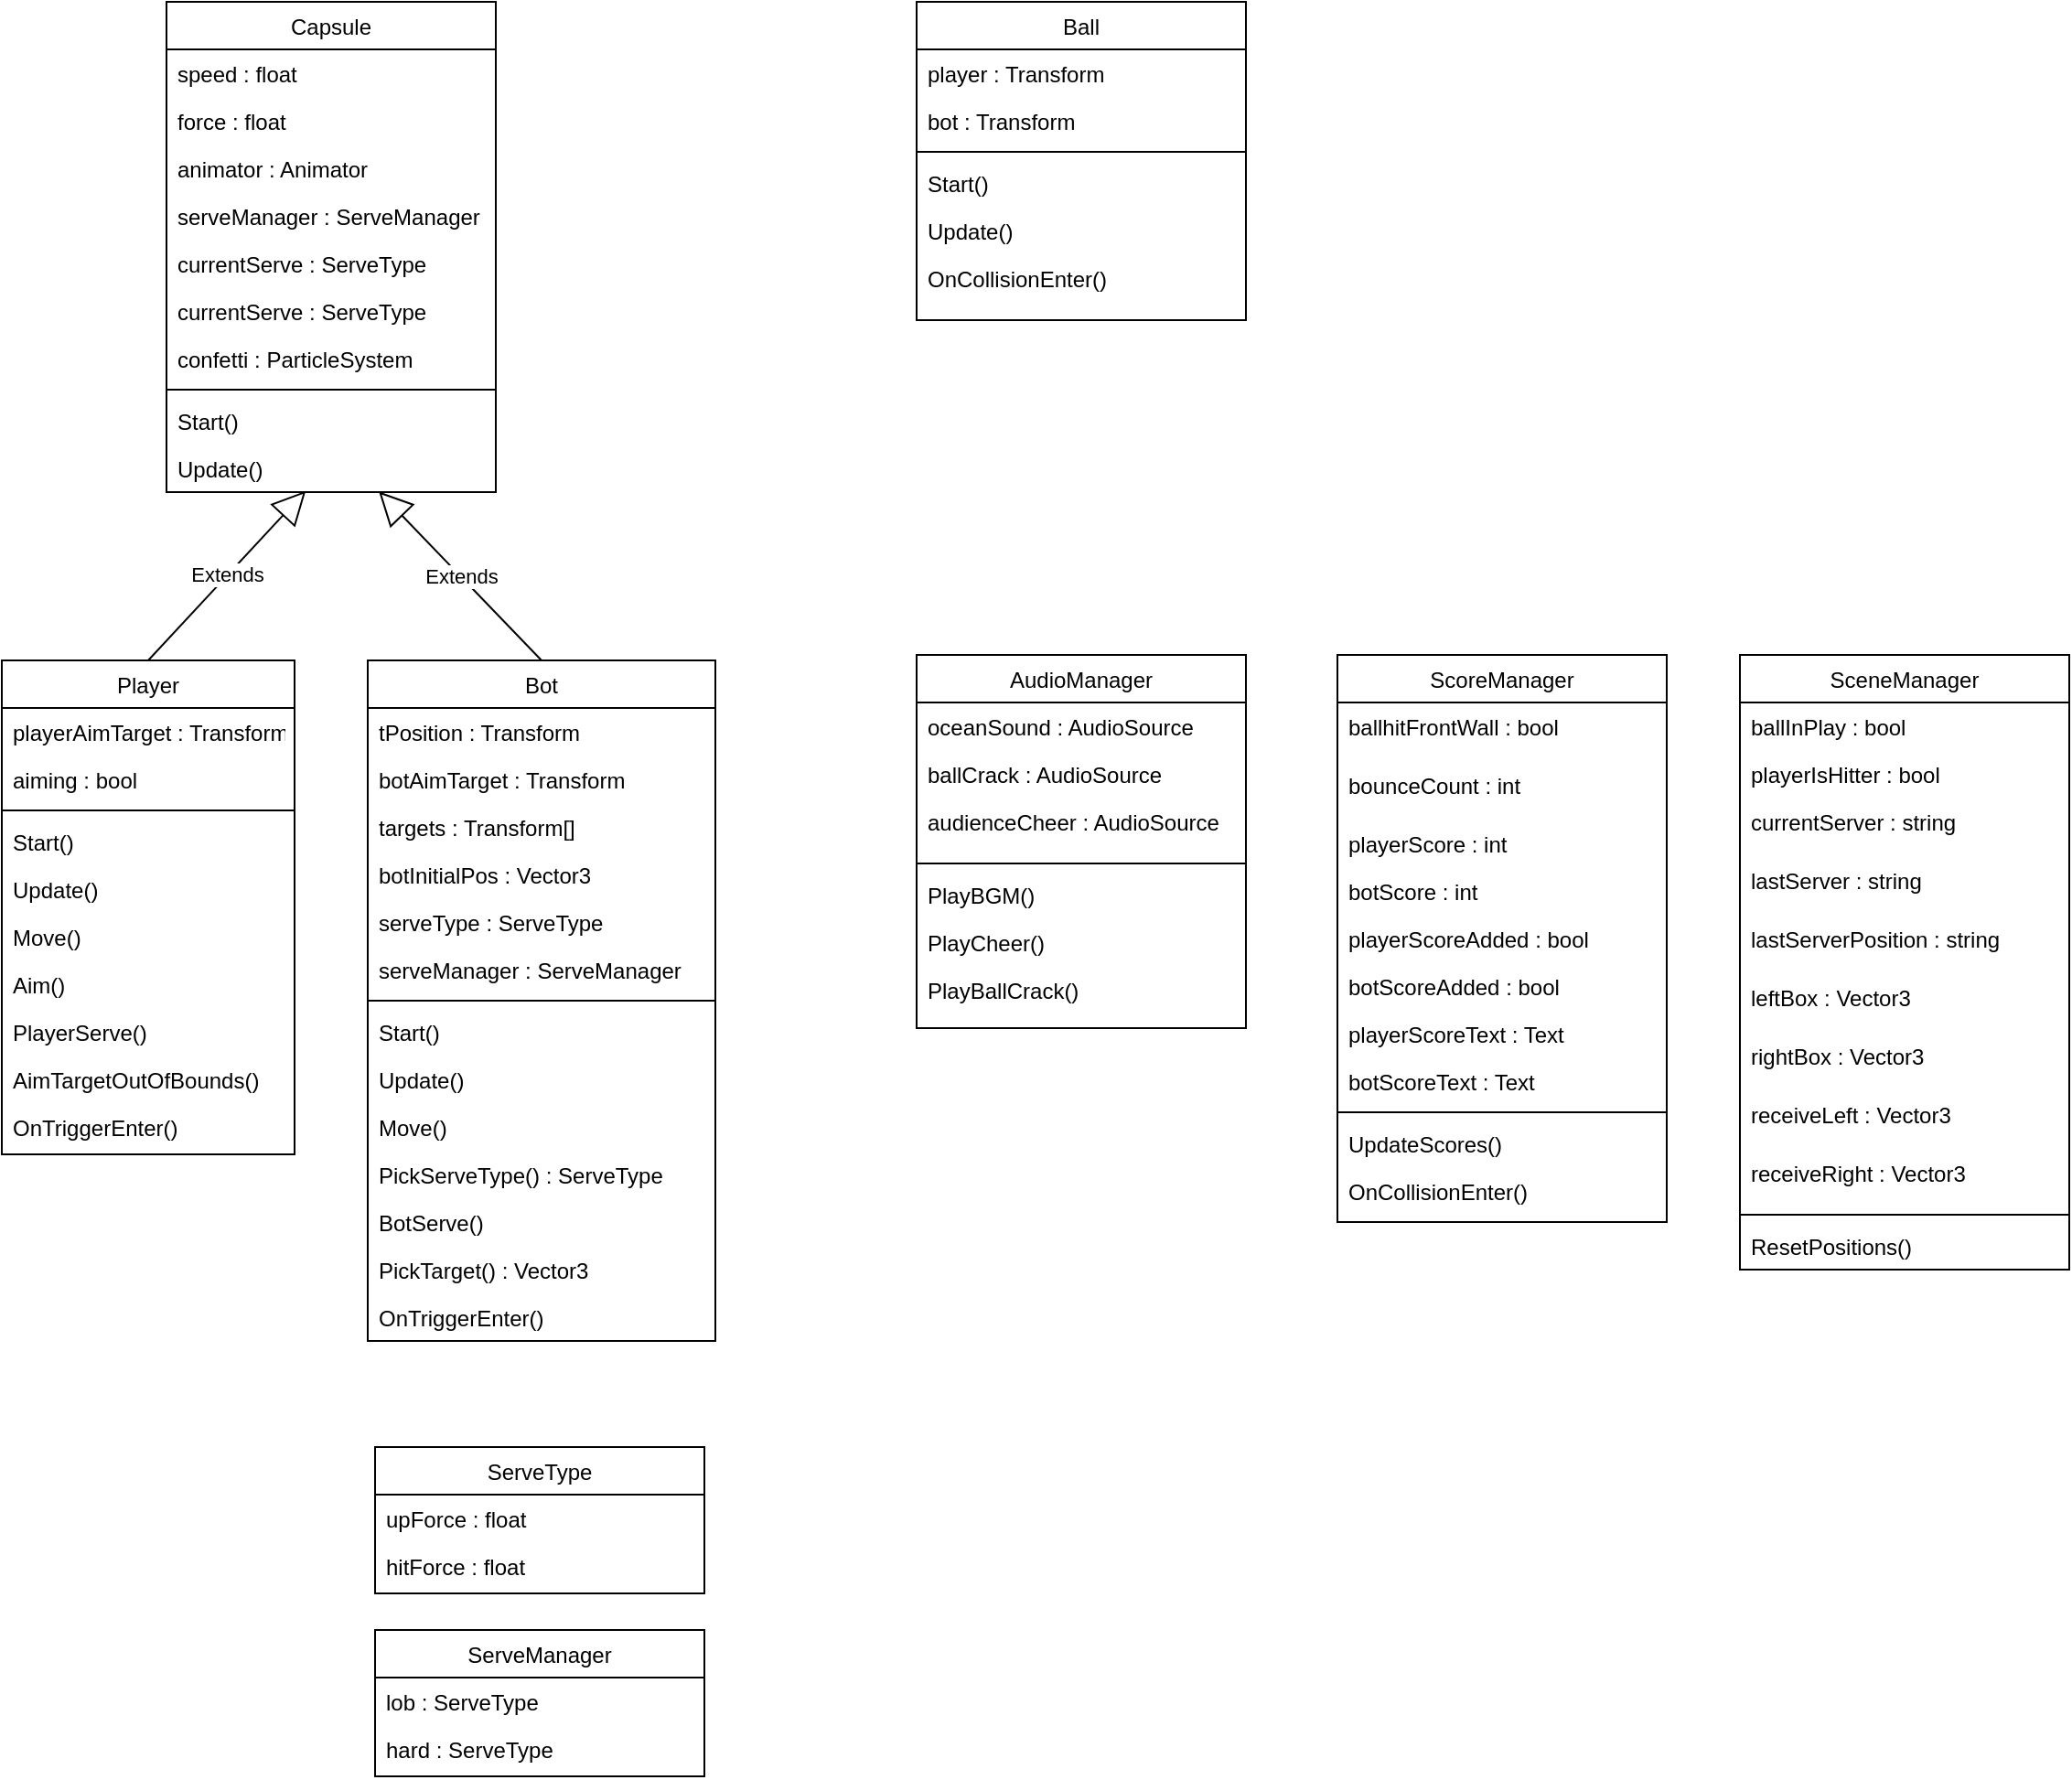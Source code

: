 <mxfile version="14.6.13" type="device"><diagram id="C5RBs43oDa-KdzZeNtuy" name="Page-1"><mxGraphModel dx="1920" dy="1205" grid="1" gridSize="10" guides="1" tooltips="1" connect="1" arrows="1" fold="1" page="1" pageScale="1" pageWidth="827" pageHeight="1169" math="0" shadow="0"><root><mxCell id="WIyWlLk6GJQsqaUBKTNV-0"/><mxCell id="WIyWlLk6GJQsqaUBKTNV-1" parent="WIyWlLk6GJQsqaUBKTNV-0"/><mxCell id="zkfFHV4jXpPFQw0GAbJ--17" value="Ball" style="swimlane;fontStyle=0;align=center;verticalAlign=top;childLayout=stackLayout;horizontal=1;startSize=26;horizontalStack=0;resizeParent=1;resizeLast=0;collapsible=1;marginBottom=0;rounded=0;shadow=0;strokeWidth=1;" parent="WIyWlLk6GJQsqaUBKTNV-1" vertex="1"><mxGeometry x="620" y="60" width="180" height="174" as="geometry"><mxRectangle x="550" y="140" width="160" height="26" as="alternateBounds"/></mxGeometry></mxCell><mxCell id="zkfFHV4jXpPFQw0GAbJ--21" value="player : Transform" style="text;align=left;verticalAlign=top;spacingLeft=4;spacingRight=4;overflow=hidden;rotatable=0;points=[[0,0.5],[1,0.5]];portConstraint=eastwest;rounded=0;shadow=0;html=0;" parent="zkfFHV4jXpPFQw0GAbJ--17" vertex="1"><mxGeometry y="26" width="180" height="26" as="geometry"/></mxCell><mxCell id="zkfFHV4jXpPFQw0GAbJ--22" value="bot : Transform" style="text;align=left;verticalAlign=top;spacingLeft=4;spacingRight=4;overflow=hidden;rotatable=0;points=[[0,0.5],[1,0.5]];portConstraint=eastwest;rounded=0;shadow=0;html=0;" parent="zkfFHV4jXpPFQw0GAbJ--17" vertex="1"><mxGeometry y="52" width="180" height="26" as="geometry"/></mxCell><mxCell id="zkfFHV4jXpPFQw0GAbJ--23" value="" style="line;html=1;strokeWidth=1;align=left;verticalAlign=middle;spacingTop=-1;spacingLeft=3;spacingRight=3;rotatable=0;labelPosition=right;points=[];portConstraint=eastwest;" parent="zkfFHV4jXpPFQw0GAbJ--17" vertex="1"><mxGeometry y="78" width="180" height="8" as="geometry"/></mxCell><mxCell id="zkfFHV4jXpPFQw0GAbJ--24" value="Start()" style="text;align=left;verticalAlign=top;spacingLeft=4;spacingRight=4;overflow=hidden;rotatable=0;points=[[0,0.5],[1,0.5]];portConstraint=eastwest;" parent="zkfFHV4jXpPFQw0GAbJ--17" vertex="1"><mxGeometry y="86" width="180" height="26" as="geometry"/></mxCell><mxCell id="zkfFHV4jXpPFQw0GAbJ--25" value="Update()" style="text;align=left;verticalAlign=top;spacingLeft=4;spacingRight=4;overflow=hidden;rotatable=0;points=[[0,0.5],[1,0.5]];portConstraint=eastwest;" parent="zkfFHV4jXpPFQw0GAbJ--17" vertex="1"><mxGeometry y="112" width="180" height="26" as="geometry"/></mxCell><mxCell id="lN9FS0w8I3AWiHY9x8cg-89" value="OnCollisionEnter()" style="text;align=left;verticalAlign=top;spacingLeft=4;spacingRight=4;overflow=hidden;rotatable=0;points=[[0,0.5],[1,0.5]];portConstraint=eastwest;" parent="zkfFHV4jXpPFQw0GAbJ--17" vertex="1"><mxGeometry y="138" width="180" height="26" as="geometry"/></mxCell><mxCell id="lN9FS0w8I3AWiHY9x8cg-23" value="Player" style="swimlane;fontStyle=0;align=center;verticalAlign=top;childLayout=stackLayout;horizontal=1;startSize=26;horizontalStack=0;resizeParent=1;resizeLast=0;collapsible=1;marginBottom=0;rounded=0;shadow=0;strokeWidth=1;" parent="WIyWlLk6GJQsqaUBKTNV-1" vertex="1"><mxGeometry x="120" y="420" width="160" height="270" as="geometry"><mxRectangle x="550" y="140" width="160" height="26" as="alternateBounds"/></mxGeometry></mxCell><mxCell id="lN9FS0w8I3AWiHY9x8cg-25" value="playerAimTarget : Transform" style="text;align=left;verticalAlign=top;spacingLeft=4;spacingRight=4;overflow=hidden;rotatable=0;points=[[0,0.5],[1,0.5]];portConstraint=eastwest;rounded=0;shadow=0;html=0;" parent="lN9FS0w8I3AWiHY9x8cg-23" vertex="1"><mxGeometry y="26" width="160" height="26" as="geometry"/></mxCell><mxCell id="lN9FS0w8I3AWiHY9x8cg-26" value="aiming : bool" style="text;align=left;verticalAlign=top;spacingLeft=4;spacingRight=4;overflow=hidden;rotatable=0;points=[[0,0.5],[1,0.5]];portConstraint=eastwest;rounded=0;shadow=0;html=0;" parent="lN9FS0w8I3AWiHY9x8cg-23" vertex="1"><mxGeometry y="52" width="160" height="26" as="geometry"/></mxCell><mxCell id="lN9FS0w8I3AWiHY9x8cg-29" value="" style="line;html=1;strokeWidth=1;align=left;verticalAlign=middle;spacingTop=-1;spacingLeft=3;spacingRight=3;rotatable=0;labelPosition=right;points=[];portConstraint=eastwest;" parent="lN9FS0w8I3AWiHY9x8cg-23" vertex="1"><mxGeometry y="78" width="160" height="8" as="geometry"/></mxCell><mxCell id="lN9FS0w8I3AWiHY9x8cg-30" value="Start()" style="text;align=left;verticalAlign=top;spacingLeft=4;spacingRight=4;overflow=hidden;rotatable=0;points=[[0,0.5],[1,0.5]];portConstraint=eastwest;" parent="lN9FS0w8I3AWiHY9x8cg-23" vertex="1"><mxGeometry y="86" width="160" height="26" as="geometry"/></mxCell><mxCell id="lN9FS0w8I3AWiHY9x8cg-31" value="Update()" style="text;align=left;verticalAlign=top;spacingLeft=4;spacingRight=4;overflow=hidden;rotatable=0;points=[[0,0.5],[1,0.5]];portConstraint=eastwest;" parent="lN9FS0w8I3AWiHY9x8cg-23" vertex="1"><mxGeometry y="112" width="160" height="26" as="geometry"/></mxCell><mxCell id="lN9FS0w8I3AWiHY9x8cg-62" value="Move()" style="text;align=left;verticalAlign=top;spacingLeft=4;spacingRight=4;overflow=hidden;rotatable=0;points=[[0,0.5],[1,0.5]];portConstraint=eastwest;" parent="lN9FS0w8I3AWiHY9x8cg-23" vertex="1"><mxGeometry y="138" width="160" height="26" as="geometry"/></mxCell><mxCell id="lN9FS0w8I3AWiHY9x8cg-63" value="Aim()" style="text;align=left;verticalAlign=top;spacingLeft=4;spacingRight=4;overflow=hidden;rotatable=0;points=[[0,0.5],[1,0.5]];portConstraint=eastwest;" parent="lN9FS0w8I3AWiHY9x8cg-23" vertex="1"><mxGeometry y="164" width="160" height="26" as="geometry"/></mxCell><mxCell id="lN9FS0w8I3AWiHY9x8cg-64" value="PlayerServe()" style="text;align=left;verticalAlign=top;spacingLeft=4;spacingRight=4;overflow=hidden;rotatable=0;points=[[0,0.5],[1,0.5]];portConstraint=eastwest;" parent="lN9FS0w8I3AWiHY9x8cg-23" vertex="1"><mxGeometry y="190" width="160" height="26" as="geometry"/></mxCell><mxCell id="lN9FS0w8I3AWiHY9x8cg-65" value="AimTargetOutOfBounds()" style="text;align=left;verticalAlign=top;spacingLeft=4;spacingRight=4;overflow=hidden;rotatable=0;points=[[0,0.5],[1,0.5]];portConstraint=eastwest;" parent="lN9FS0w8I3AWiHY9x8cg-23" vertex="1"><mxGeometry y="216" width="160" height="26" as="geometry"/></mxCell><mxCell id="lN9FS0w8I3AWiHY9x8cg-32" value="OnTriggerEnter()" style="text;align=left;verticalAlign=top;spacingLeft=4;spacingRight=4;overflow=hidden;rotatable=0;points=[[0,0.5],[1,0.5]];portConstraint=eastwest;" parent="lN9FS0w8I3AWiHY9x8cg-23" vertex="1"><mxGeometry y="242" width="160" height="26" as="geometry"/></mxCell><mxCell id="lN9FS0w8I3AWiHY9x8cg-34" value="Bot" style="swimlane;fontStyle=0;align=center;verticalAlign=top;childLayout=stackLayout;horizontal=1;startSize=26;horizontalStack=0;resizeParent=1;resizeLast=0;collapsible=1;marginBottom=0;rounded=0;shadow=0;strokeWidth=1;" parent="WIyWlLk6GJQsqaUBKTNV-1" vertex="1"><mxGeometry x="320" y="420" width="190" height="372" as="geometry"><mxRectangle x="550" y="140" width="160" height="26" as="alternateBounds"/></mxGeometry></mxCell><mxCell id="lN9FS0w8I3AWiHY9x8cg-35" value="tPosition : Transform" style="text;align=left;verticalAlign=top;spacingLeft=4;spacingRight=4;overflow=hidden;rotatable=0;points=[[0,0.5],[1,0.5]];portConstraint=eastwest;" parent="lN9FS0w8I3AWiHY9x8cg-34" vertex="1"><mxGeometry y="26" width="190" height="26" as="geometry"/></mxCell><mxCell id="lN9FS0w8I3AWiHY9x8cg-36" value="botAimTarget : Transform" style="text;align=left;verticalAlign=top;spacingLeft=4;spacingRight=4;overflow=hidden;rotatable=0;points=[[0,0.5],[1,0.5]];portConstraint=eastwest;rounded=0;shadow=0;html=0;" parent="lN9FS0w8I3AWiHY9x8cg-34" vertex="1"><mxGeometry y="52" width="190" height="26" as="geometry"/></mxCell><mxCell id="lN9FS0w8I3AWiHY9x8cg-37" value="targets : Transform[]" style="text;align=left;verticalAlign=top;spacingLeft=4;spacingRight=4;overflow=hidden;rotatable=0;points=[[0,0.5],[1,0.5]];portConstraint=eastwest;rounded=0;shadow=0;html=0;" parent="lN9FS0w8I3AWiHY9x8cg-34" vertex="1"><mxGeometry y="78" width="190" height="26" as="geometry"/></mxCell><mxCell id="lN9FS0w8I3AWiHY9x8cg-38" value="botInitialPos : Vector3" style="text;align=left;verticalAlign=top;spacingLeft=4;spacingRight=4;overflow=hidden;rotatable=0;points=[[0,0.5],[1,0.5]];portConstraint=eastwest;rounded=0;shadow=0;html=0;" parent="lN9FS0w8I3AWiHY9x8cg-34" vertex="1"><mxGeometry y="104" width="190" height="26" as="geometry"/></mxCell><mxCell id="gkZRuv8Z0iQ1pn85JMhc-52" value="serveType : ServeType" style="text;align=left;verticalAlign=top;spacingLeft=4;spacingRight=4;overflow=hidden;rotatable=0;points=[[0,0.5],[1,0.5]];portConstraint=eastwest;rounded=0;shadow=0;html=0;" vertex="1" parent="lN9FS0w8I3AWiHY9x8cg-34"><mxGeometry y="130" width="190" height="26" as="geometry"/></mxCell><mxCell id="gkZRuv8Z0iQ1pn85JMhc-53" value="serveManager : ServeManager" style="text;align=left;verticalAlign=top;spacingLeft=4;spacingRight=4;overflow=hidden;rotatable=0;points=[[0,0.5],[1,0.5]];portConstraint=eastwest;rounded=0;shadow=0;html=0;" vertex="1" parent="lN9FS0w8I3AWiHY9x8cg-34"><mxGeometry y="156" width="190" height="26" as="geometry"/></mxCell><mxCell id="lN9FS0w8I3AWiHY9x8cg-40" value="" style="line;html=1;strokeWidth=1;align=left;verticalAlign=middle;spacingTop=-1;spacingLeft=3;spacingRight=3;rotatable=0;labelPosition=right;points=[];portConstraint=eastwest;" parent="lN9FS0w8I3AWiHY9x8cg-34" vertex="1"><mxGeometry y="182" width="190" height="8" as="geometry"/></mxCell><mxCell id="lN9FS0w8I3AWiHY9x8cg-41" value="Start()" style="text;align=left;verticalAlign=top;spacingLeft=4;spacingRight=4;overflow=hidden;rotatable=0;points=[[0,0.5],[1,0.5]];portConstraint=eastwest;" parent="lN9FS0w8I3AWiHY9x8cg-34" vertex="1"><mxGeometry y="190" width="190" height="26" as="geometry"/></mxCell><mxCell id="lN9FS0w8I3AWiHY9x8cg-68" value="Update()" style="text;align=left;verticalAlign=top;spacingLeft=4;spacingRight=4;overflow=hidden;rotatable=0;points=[[0,0.5],[1,0.5]];portConstraint=eastwest;" parent="lN9FS0w8I3AWiHY9x8cg-34" vertex="1"><mxGeometry y="216" width="190" height="26" as="geometry"/></mxCell><mxCell id="lN9FS0w8I3AWiHY9x8cg-42" value="Move()" style="text;align=left;verticalAlign=top;spacingLeft=4;spacingRight=4;overflow=hidden;rotatable=0;points=[[0,0.5],[1,0.5]];portConstraint=eastwest;" parent="lN9FS0w8I3AWiHY9x8cg-34" vertex="1"><mxGeometry y="242" width="190" height="26" as="geometry"/></mxCell><mxCell id="lN9FS0w8I3AWiHY9x8cg-43" value="PickServeType() : ServeType" style="text;align=left;verticalAlign=top;spacingLeft=4;spacingRight=4;overflow=hidden;rotatable=0;points=[[0,0.5],[1,0.5]];portConstraint=eastwest;" parent="lN9FS0w8I3AWiHY9x8cg-34" vertex="1"><mxGeometry y="268" width="190" height="26" as="geometry"/></mxCell><mxCell id="lN9FS0w8I3AWiHY9x8cg-67" value="BotServe()" style="text;align=left;verticalAlign=top;spacingLeft=4;spacingRight=4;overflow=hidden;rotatable=0;points=[[0,0.5],[1,0.5]];portConstraint=eastwest;" parent="lN9FS0w8I3AWiHY9x8cg-34" vertex="1"><mxGeometry y="294" width="190" height="26" as="geometry"/></mxCell><mxCell id="lN9FS0w8I3AWiHY9x8cg-69" value="PickTarget() : Vector3" style="text;align=left;verticalAlign=top;spacingLeft=4;spacingRight=4;overflow=hidden;rotatable=0;points=[[0,0.5],[1,0.5]];portConstraint=eastwest;" parent="lN9FS0w8I3AWiHY9x8cg-34" vertex="1"><mxGeometry y="320" width="190" height="26" as="geometry"/></mxCell><mxCell id="lN9FS0w8I3AWiHY9x8cg-70" value="OnTriggerEnter()" style="text;align=left;verticalAlign=top;spacingLeft=4;spacingRight=4;overflow=hidden;rotatable=0;points=[[0,0.5],[1,0.5]];portConstraint=eastwest;" parent="lN9FS0w8I3AWiHY9x8cg-34" vertex="1"><mxGeometry y="346" width="190" height="26" as="geometry"/></mxCell><mxCell id="lN9FS0w8I3AWiHY9x8cg-45" value="Capsule" style="swimlane;fontStyle=0;align=center;verticalAlign=top;childLayout=stackLayout;horizontal=1;startSize=26;horizontalStack=0;resizeParent=1;resizeLast=0;collapsible=1;marginBottom=0;rounded=0;shadow=0;strokeWidth=1;" parent="WIyWlLk6GJQsqaUBKTNV-1" vertex="1"><mxGeometry x="210" y="60" width="180" height="268" as="geometry"><mxRectangle x="550" y="140" width="160" height="26" as="alternateBounds"/></mxGeometry></mxCell><mxCell id="lN9FS0w8I3AWiHY9x8cg-46" value="speed : float" style="text;align=left;verticalAlign=top;spacingLeft=4;spacingRight=4;overflow=hidden;rotatable=0;points=[[0,0.5],[1,0.5]];portConstraint=eastwest;" parent="lN9FS0w8I3AWiHY9x8cg-45" vertex="1"><mxGeometry y="26" width="180" height="26" as="geometry"/></mxCell><mxCell id="lN9FS0w8I3AWiHY9x8cg-47" value="force : float" style="text;align=left;verticalAlign=top;spacingLeft=4;spacingRight=4;overflow=hidden;rotatable=0;points=[[0,0.5],[1,0.5]];portConstraint=eastwest;rounded=0;shadow=0;html=0;" parent="lN9FS0w8I3AWiHY9x8cg-45" vertex="1"><mxGeometry y="52" width="180" height="26" as="geometry"/></mxCell><mxCell id="lN9FS0w8I3AWiHY9x8cg-48" value="animator : Animator" style="text;align=left;verticalAlign=top;spacingLeft=4;spacingRight=4;overflow=hidden;rotatable=0;points=[[0,0.5],[1,0.5]];portConstraint=eastwest;rounded=0;shadow=0;html=0;" parent="lN9FS0w8I3AWiHY9x8cg-45" vertex="1"><mxGeometry y="78" width="180" height="26" as="geometry"/></mxCell><mxCell id="lN9FS0w8I3AWiHY9x8cg-49" value="serveManager : ServeManager" style="text;align=left;verticalAlign=top;spacingLeft=4;spacingRight=4;overflow=hidden;rotatable=0;points=[[0,0.5],[1,0.5]];portConstraint=eastwest;rounded=0;shadow=0;html=0;" parent="lN9FS0w8I3AWiHY9x8cg-45" vertex="1"><mxGeometry y="104" width="180" height="26" as="geometry"/></mxCell><mxCell id="lN9FS0w8I3AWiHY9x8cg-50" value="currentServe : ServeType" style="text;align=left;verticalAlign=top;spacingLeft=4;spacingRight=4;overflow=hidden;rotatable=0;points=[[0,0.5],[1,0.5]];portConstraint=eastwest;rounded=0;shadow=0;html=0;" parent="lN9FS0w8I3AWiHY9x8cg-45" vertex="1"><mxGeometry y="130" width="180" height="26" as="geometry"/></mxCell><mxCell id="lN9FS0w8I3AWiHY9x8cg-55" value="currentServe : ServeType" style="text;align=left;verticalAlign=top;spacingLeft=4;spacingRight=4;overflow=hidden;rotatable=0;points=[[0,0.5],[1,0.5]];portConstraint=eastwest;rounded=0;shadow=0;html=0;" parent="lN9FS0w8I3AWiHY9x8cg-45" vertex="1"><mxGeometry y="156" width="180" height="26" as="geometry"/></mxCell><mxCell id="gkZRuv8Z0iQ1pn85JMhc-1" value="confetti : ParticleSystem" style="text;align=left;verticalAlign=top;spacingLeft=4;spacingRight=4;overflow=hidden;rotatable=0;points=[[0,0.5],[1,0.5]];portConstraint=eastwest;rounded=0;shadow=0;html=0;" vertex="1" parent="lN9FS0w8I3AWiHY9x8cg-45"><mxGeometry y="182" width="180" height="26" as="geometry"/></mxCell><mxCell id="lN9FS0w8I3AWiHY9x8cg-51" value="" style="line;html=1;strokeWidth=1;align=left;verticalAlign=middle;spacingTop=-1;spacingLeft=3;spacingRight=3;rotatable=0;labelPosition=right;points=[];portConstraint=eastwest;" parent="lN9FS0w8I3AWiHY9x8cg-45" vertex="1"><mxGeometry y="208" width="180" height="8" as="geometry"/></mxCell><mxCell id="lN9FS0w8I3AWiHY9x8cg-52" value="Start()" style="text;align=left;verticalAlign=top;spacingLeft=4;spacingRight=4;overflow=hidden;rotatable=0;points=[[0,0.5],[1,0.5]];portConstraint=eastwest;" parent="lN9FS0w8I3AWiHY9x8cg-45" vertex="1"><mxGeometry y="216" width="180" height="26" as="geometry"/></mxCell><mxCell id="lN9FS0w8I3AWiHY9x8cg-53" value="Update()" style="text;align=left;verticalAlign=top;spacingLeft=4;spacingRight=4;overflow=hidden;rotatable=0;points=[[0,0.5],[1,0.5]];portConstraint=eastwest;" parent="lN9FS0w8I3AWiHY9x8cg-45" vertex="1"><mxGeometry y="242" width="180" height="26" as="geometry"/></mxCell><mxCell id="lN9FS0w8I3AWiHY9x8cg-60" value="Extends" style="endArrow=block;endSize=16;endFill=0;html=1;exitX=0.5;exitY=0;exitDx=0;exitDy=0;entryX=0.423;entryY=0.974;entryDx=0;entryDy=0;entryPerimeter=0;" parent="WIyWlLk6GJQsqaUBKTNV-1" source="lN9FS0w8I3AWiHY9x8cg-23" target="lN9FS0w8I3AWiHY9x8cg-53" edge="1"><mxGeometry width="160" relative="1" as="geometry"><mxPoint x="260" y="290" as="sourcePoint"/><mxPoint x="420" y="290" as="targetPoint"/></mxGeometry></mxCell><mxCell id="lN9FS0w8I3AWiHY9x8cg-61" value="Extends" style="endArrow=block;endSize=16;endFill=0;html=1;entryX=0.645;entryY=0.989;entryDx=0;entryDy=0;entryPerimeter=0;exitX=0.5;exitY=0;exitDx=0;exitDy=0;" parent="WIyWlLk6GJQsqaUBKTNV-1" source="lN9FS0w8I3AWiHY9x8cg-34" target="lN9FS0w8I3AWiHY9x8cg-53" edge="1"><mxGeometry width="160" relative="1" as="geometry"><mxPoint x="260" y="340" as="sourcePoint"/><mxPoint x="420" y="340" as="targetPoint"/></mxGeometry></mxCell><mxCell id="lN9FS0w8I3AWiHY9x8cg-90" value="ServeType" style="swimlane;fontStyle=0;align=center;verticalAlign=top;childLayout=stackLayout;horizontal=1;startSize=26;horizontalStack=0;resizeParent=1;resizeLast=0;collapsible=1;marginBottom=0;rounded=0;shadow=0;strokeWidth=1;" parent="WIyWlLk6GJQsqaUBKTNV-1" vertex="1"><mxGeometry x="324" y="850" width="180" height="80" as="geometry"><mxRectangle x="550" y="140" width="160" height="26" as="alternateBounds"/></mxGeometry></mxCell><mxCell id="lN9FS0w8I3AWiHY9x8cg-91" value="upForce : float" style="text;align=left;verticalAlign=top;spacingLeft=4;spacingRight=4;overflow=hidden;rotatable=0;points=[[0,0.5],[1,0.5]];portConstraint=eastwest;" parent="lN9FS0w8I3AWiHY9x8cg-90" vertex="1"><mxGeometry y="26" width="180" height="26" as="geometry"/></mxCell><mxCell id="lN9FS0w8I3AWiHY9x8cg-92" value="hitForce : float" style="text;align=left;verticalAlign=top;spacingLeft=4;spacingRight=4;overflow=hidden;rotatable=0;points=[[0,0.5],[1,0.5]];portConstraint=eastwest;rounded=0;shadow=0;html=0;" parent="lN9FS0w8I3AWiHY9x8cg-90" vertex="1"><mxGeometry y="52" width="180" height="26" as="geometry"/></mxCell><mxCell id="lN9FS0w8I3AWiHY9x8cg-101" value="ServeManager" style="swimlane;fontStyle=0;align=center;verticalAlign=top;childLayout=stackLayout;horizontal=1;startSize=26;horizontalStack=0;resizeParent=1;resizeLast=0;collapsible=1;marginBottom=0;rounded=0;shadow=0;strokeWidth=1;" parent="WIyWlLk6GJQsqaUBKTNV-1" vertex="1"><mxGeometry x="324" y="950" width="180" height="80" as="geometry"><mxRectangle x="550" y="140" width="160" height="26" as="alternateBounds"/></mxGeometry></mxCell><mxCell id="lN9FS0w8I3AWiHY9x8cg-102" value="lob : ServeType" style="text;align=left;verticalAlign=top;spacingLeft=4;spacingRight=4;overflow=hidden;rotatable=0;points=[[0,0.5],[1,0.5]];portConstraint=eastwest;" parent="lN9FS0w8I3AWiHY9x8cg-101" vertex="1"><mxGeometry y="26" width="180" height="26" as="geometry"/></mxCell><mxCell id="lN9FS0w8I3AWiHY9x8cg-104" value="hard : ServeType" style="text;align=left;verticalAlign=top;spacingLeft=4;spacingRight=4;overflow=hidden;rotatable=0;points=[[0,0.5],[1,0.5]];portConstraint=eastwest;" parent="lN9FS0w8I3AWiHY9x8cg-101" vertex="1"><mxGeometry y="52" width="180" height="26" as="geometry"/></mxCell><mxCell id="gkZRuv8Z0iQ1pn85JMhc-23" value="AudioManager" style="swimlane;fontStyle=0;align=center;verticalAlign=top;childLayout=stackLayout;horizontal=1;startSize=26;horizontalStack=0;resizeParent=1;resizeLast=0;collapsible=1;marginBottom=0;rounded=0;shadow=0;strokeWidth=1;" vertex="1" parent="WIyWlLk6GJQsqaUBKTNV-1"><mxGeometry x="620" y="417" width="180" height="204" as="geometry"><mxRectangle x="550" y="140" width="160" height="26" as="alternateBounds"/></mxGeometry></mxCell><mxCell id="gkZRuv8Z0iQ1pn85JMhc-24" value="oceanSound : AudioSource" style="text;align=left;verticalAlign=top;spacingLeft=4;spacingRight=4;overflow=hidden;rotatable=0;points=[[0,0.5],[1,0.5]];portConstraint=eastwest;" vertex="1" parent="gkZRuv8Z0iQ1pn85JMhc-23"><mxGeometry y="26" width="180" height="26" as="geometry"/></mxCell><mxCell id="gkZRuv8Z0iQ1pn85JMhc-25" value="ballCrack : AudioSource" style="text;align=left;verticalAlign=top;spacingLeft=4;spacingRight=4;overflow=hidden;rotatable=0;points=[[0,0.5],[1,0.5]];portConstraint=eastwest;rounded=0;shadow=0;html=0;" vertex="1" parent="gkZRuv8Z0iQ1pn85JMhc-23"><mxGeometry y="52" width="180" height="26" as="geometry"/></mxCell><mxCell id="gkZRuv8Z0iQ1pn85JMhc-26" value="audienceCheer : AudioSource" style="text;align=left;verticalAlign=top;spacingLeft=4;spacingRight=4;overflow=hidden;rotatable=0;points=[[0,0.5],[1,0.5]];portConstraint=eastwest;rounded=0;shadow=0;html=0;" vertex="1" parent="gkZRuv8Z0iQ1pn85JMhc-23"><mxGeometry y="78" width="180" height="32" as="geometry"/></mxCell><mxCell id="gkZRuv8Z0iQ1pn85JMhc-20" value="" style="line;html=1;strokeWidth=1;align=left;verticalAlign=middle;spacingTop=-1;spacingLeft=3;spacingRight=3;rotatable=0;labelPosition=right;points=[];portConstraint=eastwest;" vertex="1" parent="gkZRuv8Z0iQ1pn85JMhc-23"><mxGeometry y="110" width="180" height="8" as="geometry"/></mxCell><mxCell id="gkZRuv8Z0iQ1pn85JMhc-54" value="PlayBGM()" style="text;align=left;verticalAlign=top;spacingLeft=4;spacingRight=4;overflow=hidden;rotatable=0;points=[[0,0.5],[1,0.5]];portConstraint=eastwest;" vertex="1" parent="gkZRuv8Z0iQ1pn85JMhc-23"><mxGeometry y="118" width="180" height="26" as="geometry"/></mxCell><mxCell id="gkZRuv8Z0iQ1pn85JMhc-56" value="PlayCheer()" style="text;align=left;verticalAlign=top;spacingLeft=4;spacingRight=4;overflow=hidden;rotatable=0;points=[[0,0.5],[1,0.5]];portConstraint=eastwest;" vertex="1" parent="gkZRuv8Z0iQ1pn85JMhc-23"><mxGeometry y="144" width="180" height="26" as="geometry"/></mxCell><mxCell id="gkZRuv8Z0iQ1pn85JMhc-55" value="PlayBallCrack()" style="text;align=left;verticalAlign=top;spacingLeft=4;spacingRight=4;overflow=hidden;rotatable=0;points=[[0,0.5],[1,0.5]];portConstraint=eastwest;" vertex="1" parent="gkZRuv8Z0iQ1pn85JMhc-23"><mxGeometry y="170" width="180" height="26" as="geometry"/></mxCell><mxCell id="gkZRuv8Z0iQ1pn85JMhc-58" value="ScoreManager" style="swimlane;fontStyle=0;align=center;verticalAlign=top;childLayout=stackLayout;horizontal=1;startSize=26;horizontalStack=0;resizeParent=1;resizeLast=0;collapsible=1;marginBottom=0;rounded=0;shadow=0;strokeWidth=1;" vertex="1" parent="WIyWlLk6GJQsqaUBKTNV-1"><mxGeometry x="850" y="417" width="180" height="310" as="geometry"><mxRectangle x="550" y="140" width="160" height="26" as="alternateBounds"/></mxGeometry></mxCell><mxCell id="gkZRuv8Z0iQ1pn85JMhc-61" value="ballhitFrontWall : bool" style="text;align=left;verticalAlign=top;spacingLeft=4;spacingRight=4;overflow=hidden;rotatable=0;points=[[0,0.5],[1,0.5]];portConstraint=eastwest;rounded=0;shadow=0;html=0;" vertex="1" parent="gkZRuv8Z0iQ1pn85JMhc-58"><mxGeometry y="26" width="180" height="32" as="geometry"/></mxCell><mxCell id="gkZRuv8Z0iQ1pn85JMhc-68" value="bounceCount : int" style="text;align=left;verticalAlign=top;spacingLeft=4;spacingRight=4;overflow=hidden;rotatable=0;points=[[0,0.5],[1,0.5]];portConstraint=eastwest;rounded=0;shadow=0;html=0;" vertex="1" parent="gkZRuv8Z0iQ1pn85JMhc-58"><mxGeometry y="58" width="180" height="32" as="geometry"/></mxCell><mxCell id="gkZRuv8Z0iQ1pn85JMhc-59" value="playerScore : int" style="text;align=left;verticalAlign=top;spacingLeft=4;spacingRight=4;overflow=hidden;rotatable=0;points=[[0,0.5],[1,0.5]];portConstraint=eastwest;" vertex="1" parent="gkZRuv8Z0iQ1pn85JMhc-58"><mxGeometry y="90" width="180" height="26" as="geometry"/></mxCell><mxCell id="gkZRuv8Z0iQ1pn85JMhc-60" value="botScore : int" style="text;align=left;verticalAlign=top;spacingLeft=4;spacingRight=4;overflow=hidden;rotatable=0;points=[[0,0.5],[1,0.5]];portConstraint=eastwest;rounded=0;shadow=0;html=0;" vertex="1" parent="gkZRuv8Z0iQ1pn85JMhc-58"><mxGeometry y="116" width="180" height="26" as="geometry"/></mxCell><mxCell id="gkZRuv8Z0iQ1pn85JMhc-69" value="playerScoreAdded : bool" style="text;align=left;verticalAlign=top;spacingLeft=4;spacingRight=4;overflow=hidden;rotatable=0;points=[[0,0.5],[1,0.5]];portConstraint=eastwest;rounded=0;shadow=0;html=0;" vertex="1" parent="gkZRuv8Z0iQ1pn85JMhc-58"><mxGeometry y="142" width="180" height="26" as="geometry"/></mxCell><mxCell id="gkZRuv8Z0iQ1pn85JMhc-70" value="botScoreAdded : bool" style="text;align=left;verticalAlign=top;spacingLeft=4;spacingRight=4;overflow=hidden;rotatable=0;points=[[0,0.5],[1,0.5]];portConstraint=eastwest;rounded=0;shadow=0;html=0;" vertex="1" parent="gkZRuv8Z0iQ1pn85JMhc-58"><mxGeometry y="168" width="180" height="26" as="geometry"/></mxCell><mxCell id="gkZRuv8Z0iQ1pn85JMhc-75" value="playerScoreText : Text" style="text;align=left;verticalAlign=top;spacingLeft=4;spacingRight=4;overflow=hidden;rotatable=0;points=[[0,0.5],[1,0.5]];portConstraint=eastwest;rounded=0;shadow=0;html=0;" vertex="1" parent="gkZRuv8Z0iQ1pn85JMhc-58"><mxGeometry y="194" width="180" height="26" as="geometry"/></mxCell><mxCell id="gkZRuv8Z0iQ1pn85JMhc-76" value="botScoreText : Text" style="text;align=left;verticalAlign=top;spacingLeft=4;spacingRight=4;overflow=hidden;rotatable=0;points=[[0,0.5],[1,0.5]];portConstraint=eastwest;rounded=0;shadow=0;html=0;" vertex="1" parent="gkZRuv8Z0iQ1pn85JMhc-58"><mxGeometry y="220" width="180" height="26" as="geometry"/></mxCell><mxCell id="gkZRuv8Z0iQ1pn85JMhc-62" value="" style="line;html=1;strokeWidth=1;align=left;verticalAlign=middle;spacingTop=-1;spacingLeft=3;spacingRight=3;rotatable=0;labelPosition=right;points=[];portConstraint=eastwest;" vertex="1" parent="gkZRuv8Z0iQ1pn85JMhc-58"><mxGeometry y="246" width="180" height="8" as="geometry"/></mxCell><mxCell id="gkZRuv8Z0iQ1pn85JMhc-66" value="UpdateScores()" style="text;align=left;verticalAlign=top;spacingLeft=4;spacingRight=4;overflow=hidden;rotatable=0;points=[[0,0.5],[1,0.5]];portConstraint=eastwest;" vertex="1" parent="gkZRuv8Z0iQ1pn85JMhc-58"><mxGeometry y="254" width="180" height="26" as="geometry"/></mxCell><mxCell id="gkZRuv8Z0iQ1pn85JMhc-77" value="OnCollisionEnter()" style="text;align=left;verticalAlign=top;spacingLeft=4;spacingRight=4;overflow=hidden;rotatable=0;points=[[0,0.5],[1,0.5]];portConstraint=eastwest;" vertex="1" parent="gkZRuv8Z0iQ1pn85JMhc-58"><mxGeometry y="280" width="180" height="26" as="geometry"/></mxCell><mxCell id="gkZRuv8Z0iQ1pn85JMhc-78" value="SceneManager" style="swimlane;fontStyle=0;align=center;verticalAlign=top;childLayout=stackLayout;horizontal=1;startSize=26;horizontalStack=0;resizeParent=1;resizeLast=0;collapsible=1;marginBottom=0;rounded=0;shadow=0;strokeWidth=1;" vertex="1" parent="WIyWlLk6GJQsqaUBKTNV-1"><mxGeometry x="1070" y="417" width="180" height="336" as="geometry"><mxRectangle x="550" y="140" width="160" height="26" as="alternateBounds"/></mxGeometry></mxCell><mxCell id="gkZRuv8Z0iQ1pn85JMhc-79" value="ballInPlay : bool" style="text;align=left;verticalAlign=top;spacingLeft=4;spacingRight=4;overflow=hidden;rotatable=0;points=[[0,0.5],[1,0.5]];portConstraint=eastwest;" vertex="1" parent="gkZRuv8Z0iQ1pn85JMhc-78"><mxGeometry y="26" width="180" height="26" as="geometry"/></mxCell><mxCell id="gkZRuv8Z0iQ1pn85JMhc-80" value="playerIsHitter : bool" style="text;align=left;verticalAlign=top;spacingLeft=4;spacingRight=4;overflow=hidden;rotatable=0;points=[[0,0.5],[1,0.5]];portConstraint=eastwest;rounded=0;shadow=0;html=0;" vertex="1" parent="gkZRuv8Z0iQ1pn85JMhc-78"><mxGeometry y="52" width="180" height="26" as="geometry"/></mxCell><mxCell id="gkZRuv8Z0iQ1pn85JMhc-81" value="currentServer : string" style="text;align=left;verticalAlign=top;spacingLeft=4;spacingRight=4;overflow=hidden;rotatable=0;points=[[0,0.5],[1,0.5]];portConstraint=eastwest;rounded=0;shadow=0;html=0;" vertex="1" parent="gkZRuv8Z0iQ1pn85JMhc-78"><mxGeometry y="78" width="180" height="32" as="geometry"/></mxCell><mxCell id="gkZRuv8Z0iQ1pn85JMhc-88" value="lastServer : string" style="text;align=left;verticalAlign=top;spacingLeft=4;spacingRight=4;overflow=hidden;rotatable=0;points=[[0,0.5],[1,0.5]];portConstraint=eastwest;rounded=0;shadow=0;html=0;" vertex="1" parent="gkZRuv8Z0iQ1pn85JMhc-78"><mxGeometry y="110" width="180" height="32" as="geometry"/></mxCell><mxCell id="gkZRuv8Z0iQ1pn85JMhc-89" value="lastServerPosition : string" style="text;align=left;verticalAlign=top;spacingLeft=4;spacingRight=4;overflow=hidden;rotatable=0;points=[[0,0.5],[1,0.5]];portConstraint=eastwest;rounded=0;shadow=0;html=0;" vertex="1" parent="gkZRuv8Z0iQ1pn85JMhc-78"><mxGeometry y="142" width="180" height="32" as="geometry"/></mxCell><mxCell id="gkZRuv8Z0iQ1pn85JMhc-90" value="leftBox : Vector3" style="text;align=left;verticalAlign=top;spacingLeft=4;spacingRight=4;overflow=hidden;rotatable=0;points=[[0,0.5],[1,0.5]];portConstraint=eastwest;rounded=0;shadow=0;html=0;" vertex="1" parent="gkZRuv8Z0iQ1pn85JMhc-78"><mxGeometry y="174" width="180" height="32" as="geometry"/></mxCell><mxCell id="gkZRuv8Z0iQ1pn85JMhc-91" value="rightBox : Vector3" style="text;align=left;verticalAlign=top;spacingLeft=4;spacingRight=4;overflow=hidden;rotatable=0;points=[[0,0.5],[1,0.5]];portConstraint=eastwest;rounded=0;shadow=0;html=0;" vertex="1" parent="gkZRuv8Z0iQ1pn85JMhc-78"><mxGeometry y="206" width="180" height="32" as="geometry"/></mxCell><mxCell id="gkZRuv8Z0iQ1pn85JMhc-92" value="receiveLeft : Vector3" style="text;align=left;verticalAlign=top;spacingLeft=4;spacingRight=4;overflow=hidden;rotatable=0;points=[[0,0.5],[1,0.5]];portConstraint=eastwest;rounded=0;shadow=0;html=0;" vertex="1" parent="gkZRuv8Z0iQ1pn85JMhc-78"><mxGeometry y="238" width="180" height="32" as="geometry"/></mxCell><mxCell id="gkZRuv8Z0iQ1pn85JMhc-93" value="receiveRight : Vector3" style="text;align=left;verticalAlign=top;spacingLeft=4;spacingRight=4;overflow=hidden;rotatable=0;points=[[0,0.5],[1,0.5]];portConstraint=eastwest;rounded=0;shadow=0;html=0;" vertex="1" parent="gkZRuv8Z0iQ1pn85JMhc-78"><mxGeometry y="270" width="180" height="32" as="geometry"/></mxCell><mxCell id="gkZRuv8Z0iQ1pn85JMhc-82" value="" style="line;html=1;strokeWidth=1;align=left;verticalAlign=middle;spacingTop=-1;spacingLeft=3;spacingRight=3;rotatable=0;labelPosition=right;points=[];portConstraint=eastwest;" vertex="1" parent="gkZRuv8Z0iQ1pn85JMhc-78"><mxGeometry y="302" width="180" height="8" as="geometry"/></mxCell><mxCell id="gkZRuv8Z0iQ1pn85JMhc-83" value="ResetPositions()" style="text;align=left;verticalAlign=top;spacingLeft=4;spacingRight=4;overflow=hidden;rotatable=0;points=[[0,0.5],[1,0.5]];portConstraint=eastwest;" vertex="1" parent="gkZRuv8Z0iQ1pn85JMhc-78"><mxGeometry y="310" width="180" height="26" as="geometry"/></mxCell></root></mxGraphModel></diagram></mxfile>